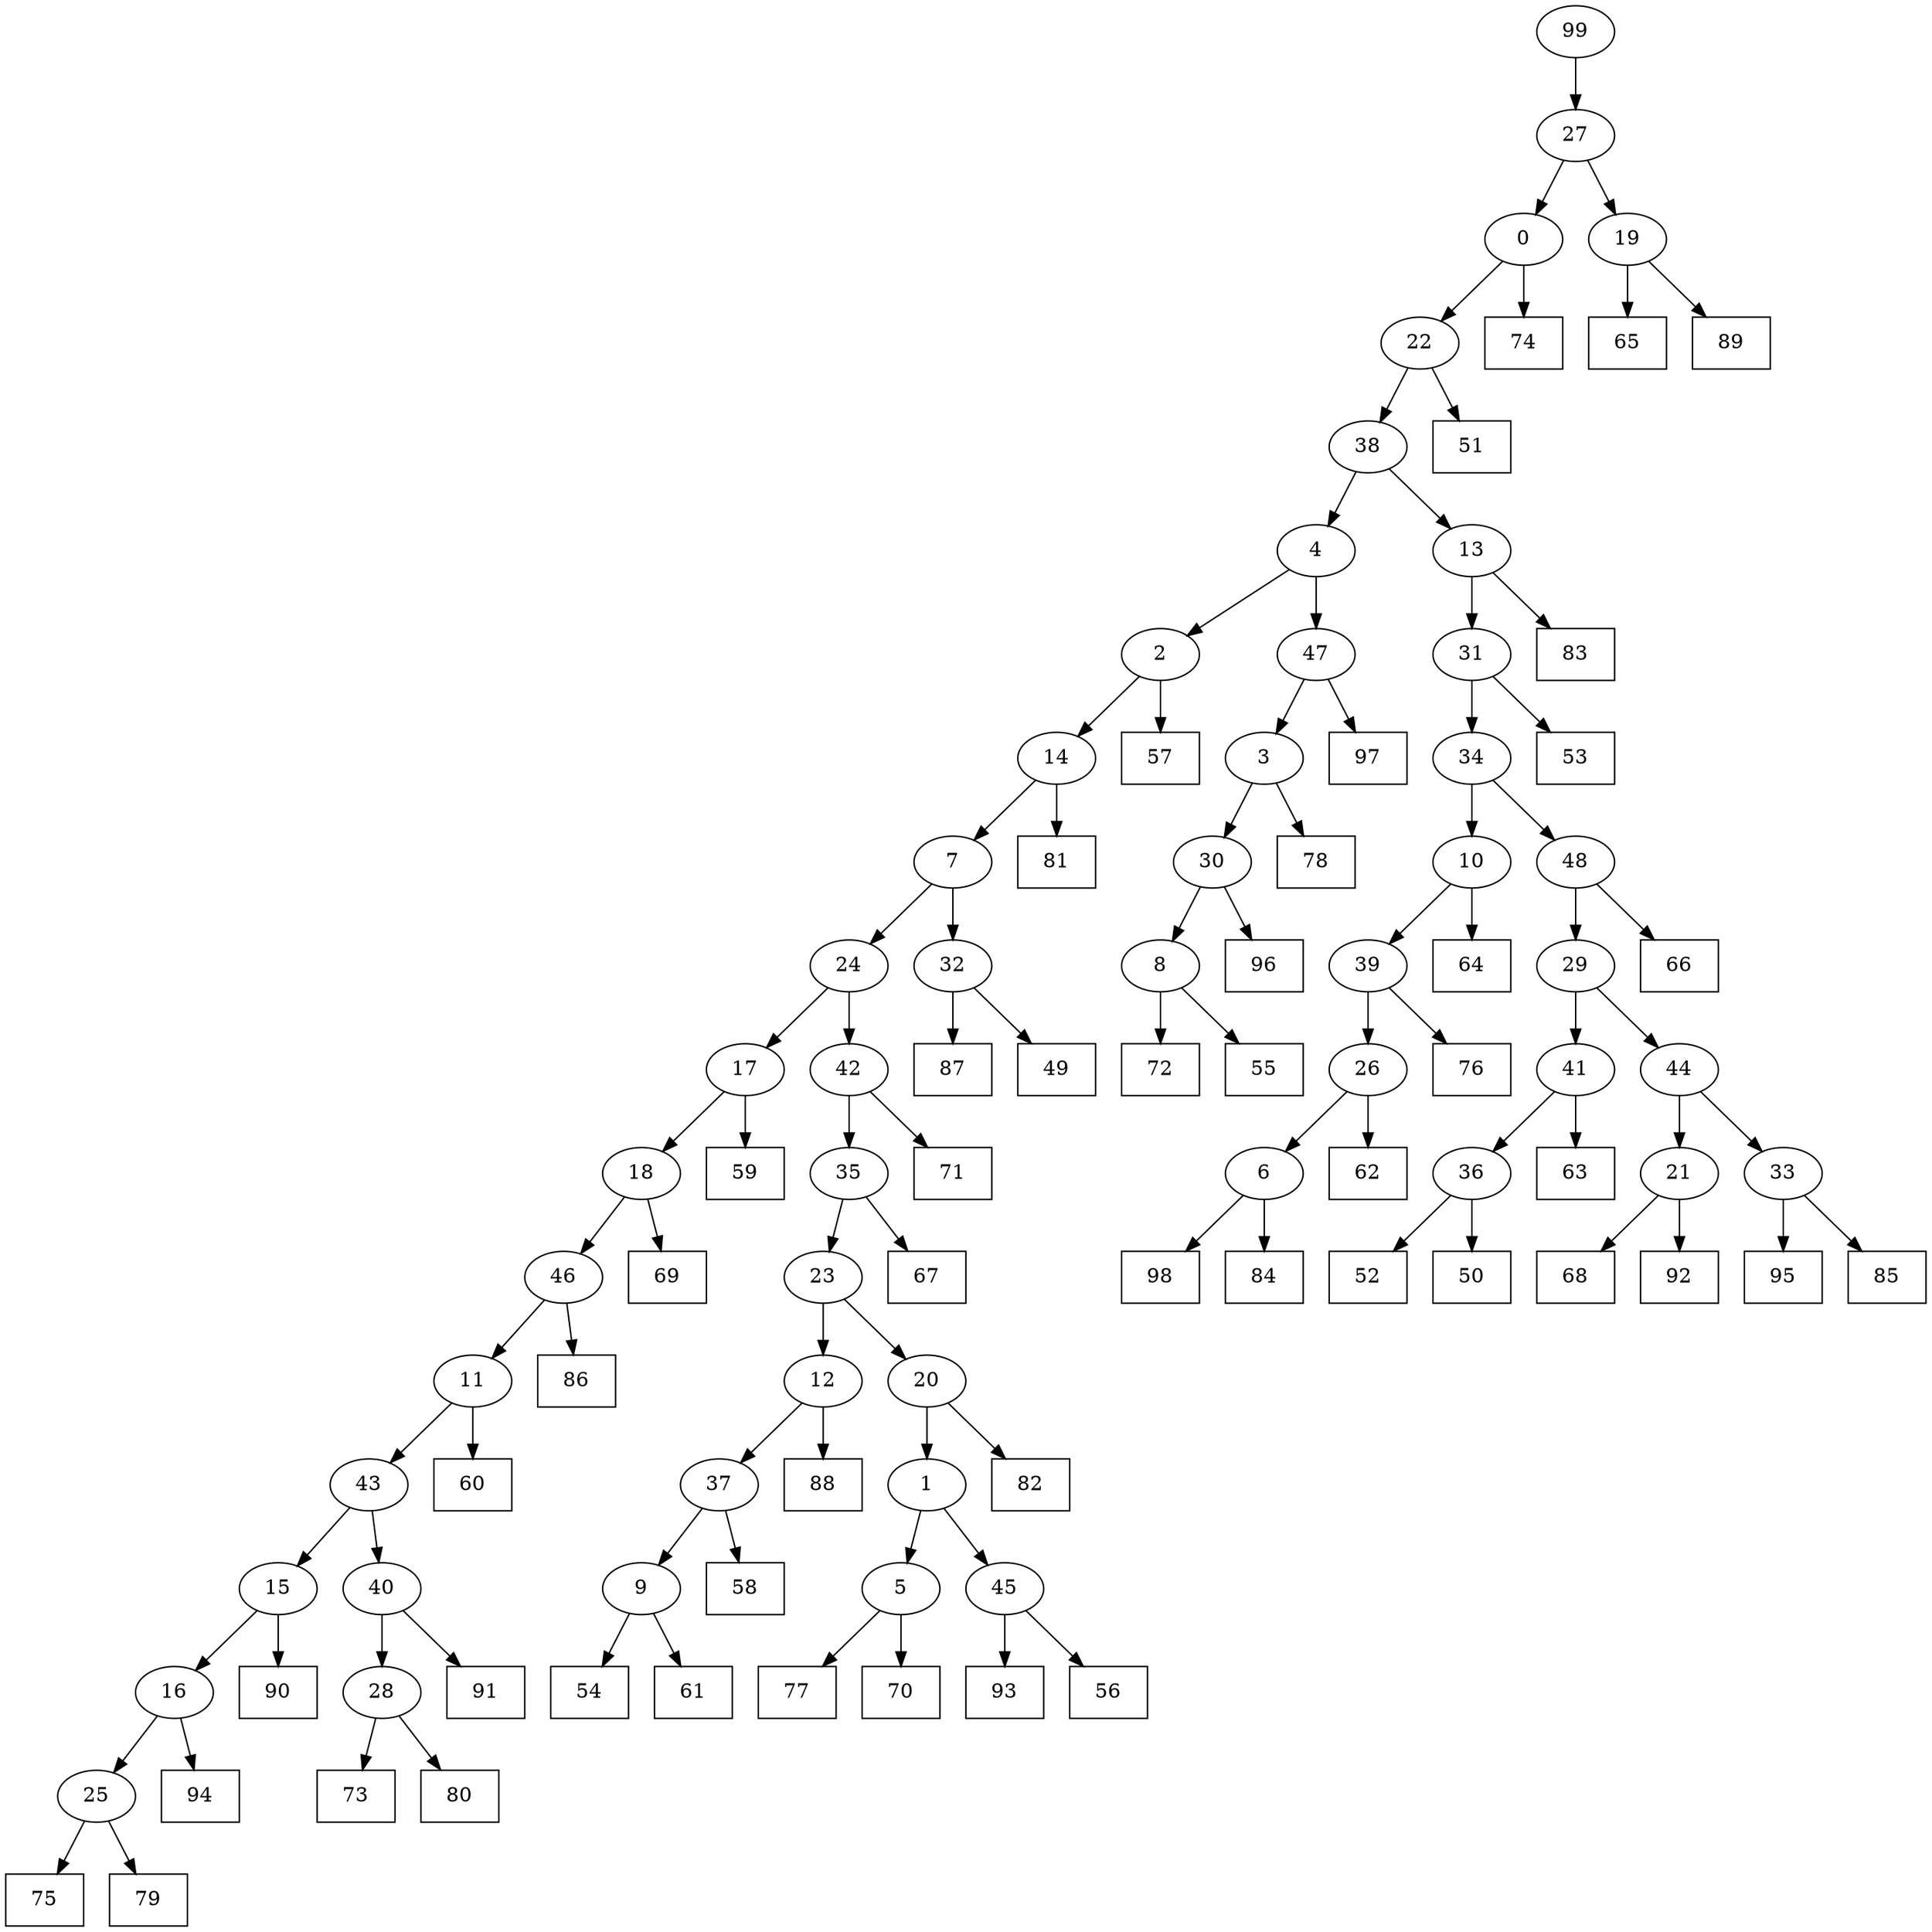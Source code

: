 digraph G {
0[label="0"];
1[label="1"];
2[label="2"];
3[label="3"];
4[label="4"];
5[label="5"];
6[label="6"];
7[label="7"];
8[label="8"];
9[label="9"];
10[label="10"];
11[label="11"];
12[label="12"];
13[label="13"];
14[label="14"];
15[label="15"];
16[label="16"];
17[label="17"];
18[label="18"];
19[label="19"];
20[label="20"];
21[label="21"];
22[label="22"];
23[label="23"];
24[label="24"];
25[label="25"];
26[label="26"];
27[label="27"];
28[label="28"];
29[label="29"];
30[label="30"];
31[label="31"];
32[label="32"];
33[label="33"];
34[label="34"];
35[label="35"];
36[label="36"];
37[label="37"];
38[label="38"];
39[label="39"];
40[label="40"];
41[label="41"];
42[label="42"];
43[label="43"];
44[label="44"];
45[label="45"];
46[label="46"];
47[label="47"];
48[label="48"];
49[shape=box,label="75"];
50[shape=box,label="68"];
51[shape=box,label="83"];
52[shape=box,label="91"];
53[shape=box,label="71"];
54[shape=box,label="97"];
55[shape=box,label="88"];
56[shape=box,label="95"];
57[shape=box,label="53"];
58[shape=box,label="93"];
59[shape=box,label="52"];
60[shape=box,label="63"];
61[shape=box,label="65"];
62[shape=box,label="77"];
63[shape=box,label="69"];
64[shape=box,label="85"];
65[shape=box,label="54"];
66[shape=box,label="81"];
67[shape=box,label="82"];
68[shape=box,label="61"];
69[shape=box,label="76"];
70[shape=box,label="70"];
71[shape=box,label="87"];
72[shape=box,label="86"];
73[shape=box,label="64"];
74[shape=box,label="67"];
75[shape=box,label="62"];
76[shape=box,label="74"];
77[shape=box,label="57"];
78[shape=box,label="90"];
79[shape=box,label="98"];
80[shape=box,label="72"];
81[shape=box,label="73"];
82[shape=box,label="59"];
83[shape=box,label="60"];
84[shape=box,label="66"];
85[shape=box,label="92"];
86[shape=box,label="56"];
87[shape=box,label="78"];
88[shape=box,label="79"];
89[shape=box,label="50"];
90[shape=box,label="49"];
91[shape=box,label="89"];
92[shape=box,label="58"];
93[shape=box,label="55"];
94[shape=box,label="84"];
95[shape=box,label="94"];
96[shape=box,label="51"];
97[shape=box,label="96"];
98[shape=box,label="80"];
99[label="99"];
36->59 ;
46->72 ;
11->83 ;
28->98 ;
37->92 ;
32->71 ;
13->51 ;
9->65 ;
18->46 ;
46->11 ;
30->97 ;
7->32 ;
15->78 ;
8->80 ;
36->89 ;
17->18 ;
9->68 ;
16->25 ;
25->88 ;
20->67 ;
40->52 ;
29->44 ;
99->27 ;
2->14 ;
44->33 ;
23->20 ;
47->3 ;
32->90 ;
21->50 ;
13->31 ;
47->54 ;
38->13 ;
23->12 ;
12->37 ;
48->29 ;
5->70 ;
42->35 ;
6->79 ;
28->81 ;
21->85 ;
19->61 ;
14->66 ;
6->94 ;
5->62 ;
12->55 ;
0->76 ;
1->5 ;
19->91 ;
4->2 ;
2->77 ;
35->74 ;
41->36 ;
25->49 ;
22->38 ;
37->9 ;
27->0 ;
48->84 ;
3->87 ;
38->4 ;
4->47 ;
31->34 ;
34->48 ;
33->64 ;
3->30 ;
30->8 ;
29->41 ;
43->40 ;
40->28 ;
31->57 ;
26->75 ;
41->60 ;
14->7 ;
7->24 ;
45->86 ;
15->16 ;
16->95 ;
27->19 ;
0->22 ;
22->96 ;
35->23 ;
10->73 ;
39->69 ;
24->17 ;
17->82 ;
18->63 ;
1->45 ;
45->58 ;
8->93 ;
11->43 ;
43->15 ;
20->1 ;
34->10 ;
10->39 ;
44->21 ;
24->42 ;
42->53 ;
33->56 ;
39->26 ;
26->6 ;
}
